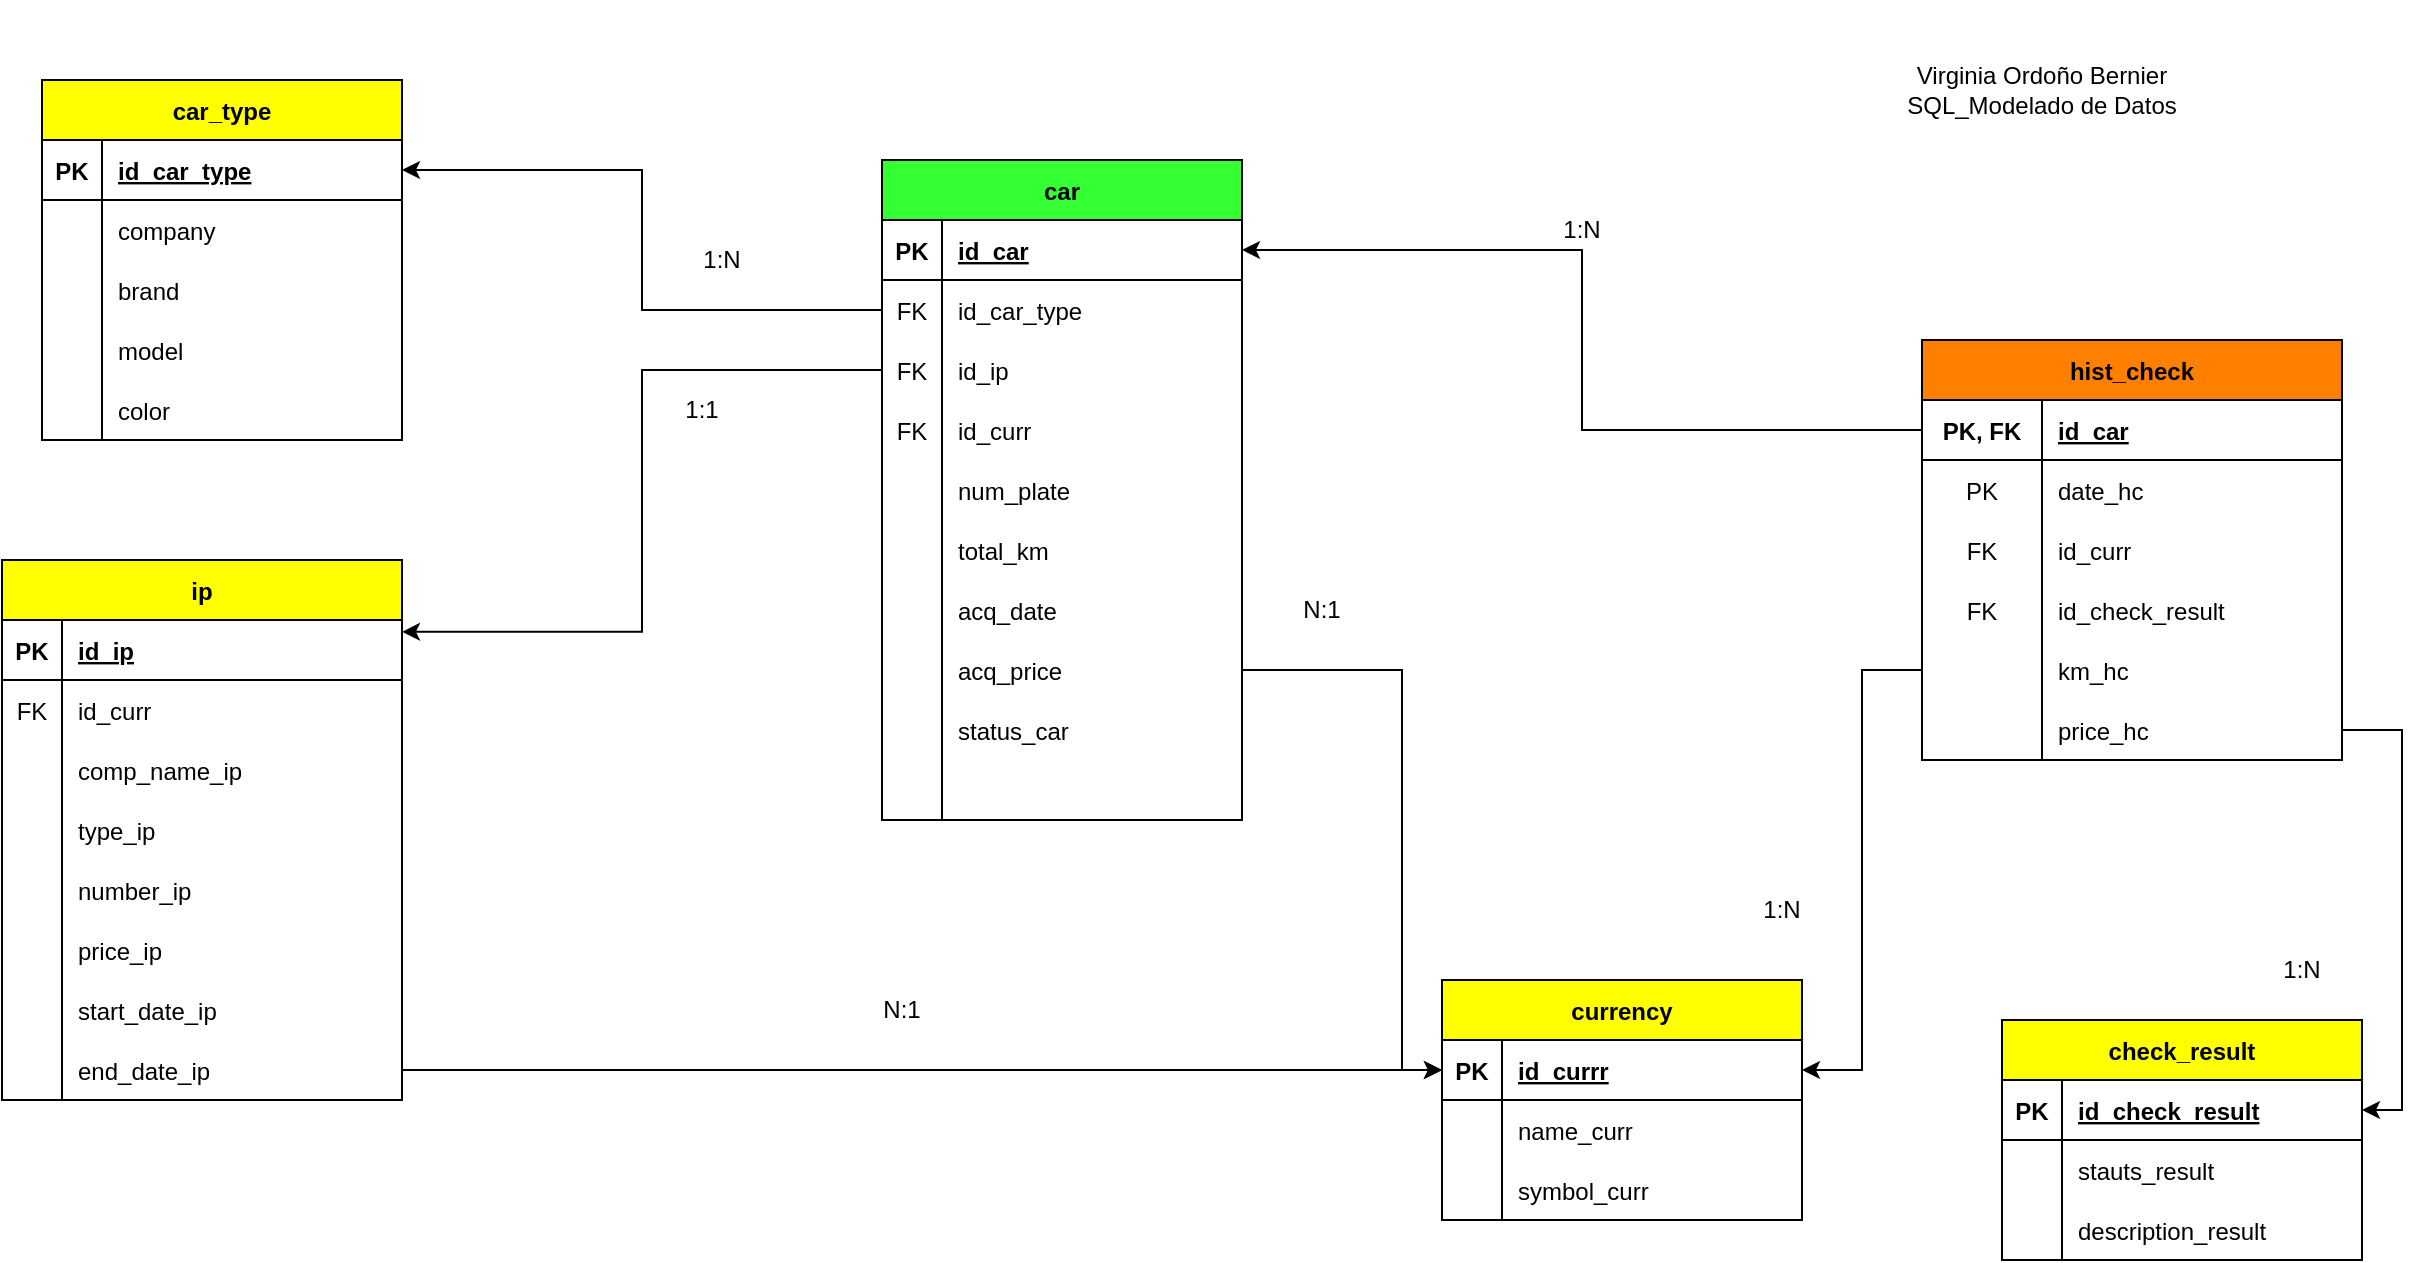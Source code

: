 <mxfile version="20.6.0" type="device"><diagram id="R2lEEEUBdFMjLlhIrx00" name="Page-1"><mxGraphModel dx="2641" dy="763" grid="1" gridSize="10" guides="1" tooltips="1" connect="1" arrows="1" fold="1" page="1" pageScale="1" pageWidth="850" pageHeight="1100" math="0" shadow="0" extFonts="Permanent Marker^https://fonts.googleapis.com/css?family=Permanent+Marker"><root><mxCell id="0"/><mxCell id="1" parent="0"/><mxCell id="Jit5v8JgZwZdYgcRPRB--31" value="car_type" style="shape=table;startSize=30;container=1;collapsible=1;childLayout=tableLayout;fixedRows=1;rowLines=0;fontStyle=1;align=center;resizeLast=1;fillColor=#FFFF00;" parent="1" vertex="1"><mxGeometry x="-760" y="120" width="180" height="180" as="geometry"/></mxCell><mxCell id="Jit5v8JgZwZdYgcRPRB--32" value="" style="shape=tableRow;horizontal=0;startSize=0;swimlaneHead=0;swimlaneBody=0;fillColor=none;collapsible=0;dropTarget=0;points=[[0,0.5],[1,0.5]];portConstraint=eastwest;top=0;left=0;right=0;bottom=1;" parent="Jit5v8JgZwZdYgcRPRB--31" vertex="1"><mxGeometry y="30" width="180" height="30" as="geometry"/></mxCell><mxCell id="Jit5v8JgZwZdYgcRPRB--33" value="PK" style="shape=partialRectangle;connectable=0;fillColor=none;top=0;left=0;bottom=0;right=0;fontStyle=1;overflow=hidden;" parent="Jit5v8JgZwZdYgcRPRB--32" vertex="1"><mxGeometry width="30" height="30" as="geometry"><mxRectangle width="30" height="30" as="alternateBounds"/></mxGeometry></mxCell><mxCell id="Jit5v8JgZwZdYgcRPRB--34" value="id_car_type" style="shape=partialRectangle;connectable=0;fillColor=none;top=0;left=0;bottom=0;right=0;align=left;spacingLeft=6;fontStyle=5;overflow=hidden;" parent="Jit5v8JgZwZdYgcRPRB--32" vertex="1"><mxGeometry x="30" width="150" height="30" as="geometry"><mxRectangle width="150" height="30" as="alternateBounds"/></mxGeometry></mxCell><mxCell id="Jit5v8JgZwZdYgcRPRB--35" value="" style="shape=tableRow;horizontal=0;startSize=0;swimlaneHead=0;swimlaneBody=0;fillColor=none;collapsible=0;dropTarget=0;points=[[0,0.5],[1,0.5]];portConstraint=eastwest;top=0;left=0;right=0;bottom=0;" parent="Jit5v8JgZwZdYgcRPRB--31" vertex="1"><mxGeometry y="60" width="180" height="30" as="geometry"/></mxCell><mxCell id="Jit5v8JgZwZdYgcRPRB--36" value="" style="shape=partialRectangle;connectable=0;fillColor=none;top=0;left=0;bottom=0;right=0;editable=1;overflow=hidden;" parent="Jit5v8JgZwZdYgcRPRB--35" vertex="1"><mxGeometry width="30" height="30" as="geometry"><mxRectangle width="30" height="30" as="alternateBounds"/></mxGeometry></mxCell><mxCell id="Jit5v8JgZwZdYgcRPRB--37" value="company" style="shape=partialRectangle;connectable=0;fillColor=none;top=0;left=0;bottom=0;right=0;align=left;spacingLeft=6;overflow=hidden;" parent="Jit5v8JgZwZdYgcRPRB--35" vertex="1"><mxGeometry x="30" width="150" height="30" as="geometry"><mxRectangle width="150" height="30" as="alternateBounds"/></mxGeometry></mxCell><mxCell id="Jit5v8JgZwZdYgcRPRB--38" value="" style="shape=tableRow;horizontal=0;startSize=0;swimlaneHead=0;swimlaneBody=0;fillColor=none;collapsible=0;dropTarget=0;points=[[0,0.5],[1,0.5]];portConstraint=eastwest;top=0;left=0;right=0;bottom=0;" parent="Jit5v8JgZwZdYgcRPRB--31" vertex="1"><mxGeometry y="90" width="180" height="30" as="geometry"/></mxCell><mxCell id="Jit5v8JgZwZdYgcRPRB--39" value="" style="shape=partialRectangle;connectable=0;fillColor=none;top=0;left=0;bottom=0;right=0;editable=1;overflow=hidden;" parent="Jit5v8JgZwZdYgcRPRB--38" vertex="1"><mxGeometry width="30" height="30" as="geometry"><mxRectangle width="30" height="30" as="alternateBounds"/></mxGeometry></mxCell><mxCell id="Jit5v8JgZwZdYgcRPRB--40" value="brand" style="shape=partialRectangle;connectable=0;fillColor=none;top=0;left=0;bottom=0;right=0;align=left;spacingLeft=6;overflow=hidden;" parent="Jit5v8JgZwZdYgcRPRB--38" vertex="1"><mxGeometry x="30" width="150" height="30" as="geometry"><mxRectangle width="150" height="30" as="alternateBounds"/></mxGeometry></mxCell><mxCell id="Jit5v8JgZwZdYgcRPRB--41" value="" style="shape=tableRow;horizontal=0;startSize=0;swimlaneHead=0;swimlaneBody=0;fillColor=none;collapsible=0;dropTarget=0;points=[[0,0.5],[1,0.5]];portConstraint=eastwest;top=0;left=0;right=0;bottom=0;" parent="Jit5v8JgZwZdYgcRPRB--31" vertex="1"><mxGeometry y="120" width="180" height="30" as="geometry"/></mxCell><mxCell id="Jit5v8JgZwZdYgcRPRB--42" value="" style="shape=partialRectangle;connectable=0;fillColor=none;top=0;left=0;bottom=0;right=0;editable=1;overflow=hidden;" parent="Jit5v8JgZwZdYgcRPRB--41" vertex="1"><mxGeometry width="30" height="30" as="geometry"><mxRectangle width="30" height="30" as="alternateBounds"/></mxGeometry></mxCell><mxCell id="Jit5v8JgZwZdYgcRPRB--43" value="model" style="shape=partialRectangle;connectable=0;fillColor=none;top=0;left=0;bottom=0;right=0;align=left;spacingLeft=6;overflow=hidden;" parent="Jit5v8JgZwZdYgcRPRB--41" vertex="1"><mxGeometry x="30" width="150" height="30" as="geometry"><mxRectangle width="150" height="30" as="alternateBounds"/></mxGeometry></mxCell><mxCell id="6TMmgv5LBQuxEb2oxuFT-139" value="" style="shape=tableRow;horizontal=0;startSize=0;swimlaneHead=0;swimlaneBody=0;fillColor=none;collapsible=0;dropTarget=0;points=[[0,0.5],[1,0.5]];portConstraint=eastwest;top=0;left=0;right=0;bottom=0;" parent="Jit5v8JgZwZdYgcRPRB--31" vertex="1"><mxGeometry y="150" width="180" height="30" as="geometry"/></mxCell><mxCell id="6TMmgv5LBQuxEb2oxuFT-140" value="" style="shape=partialRectangle;connectable=0;fillColor=none;top=0;left=0;bottom=0;right=0;editable=1;overflow=hidden;" parent="6TMmgv5LBQuxEb2oxuFT-139" vertex="1"><mxGeometry width="30" height="30" as="geometry"><mxRectangle width="30" height="30" as="alternateBounds"/></mxGeometry></mxCell><mxCell id="6TMmgv5LBQuxEb2oxuFT-141" value="color" style="shape=partialRectangle;connectable=0;fillColor=none;top=0;left=0;bottom=0;right=0;align=left;spacingLeft=6;overflow=hidden;" parent="6TMmgv5LBQuxEb2oxuFT-139" vertex="1"><mxGeometry x="30" width="150" height="30" as="geometry"><mxRectangle width="150" height="30" as="alternateBounds"/></mxGeometry></mxCell><mxCell id="6TMmgv5LBQuxEb2oxuFT-1" value="1:N" style="text;html=1;strokeColor=none;fillColor=none;align=center;verticalAlign=middle;whiteSpace=wrap;rounded=0;" parent="1" vertex="1"><mxGeometry x="-450" y="195" width="60" height="30" as="geometry"/></mxCell><mxCell id="6TMmgv5LBQuxEb2oxuFT-3" style="edgeStyle=orthogonalEdgeStyle;rounded=0;orthogonalLoop=1;jettySize=auto;html=1;entryX=1;entryY=0.5;entryDx=0;entryDy=0;exitX=0;exitY=0.5;exitDx=0;exitDy=0;" parent="1" source="6TMmgv5LBQuxEb2oxuFT-130" target="Jit5v8JgZwZdYgcRPRB--32" edge="1"><mxGeometry relative="1" as="geometry"><mxPoint x="-310" y="235" as="sourcePoint"/></mxGeometry></mxCell><mxCell id="6TMmgv5LBQuxEb2oxuFT-32" value="ip" style="shape=table;startSize=30;container=1;collapsible=1;childLayout=tableLayout;fixedRows=1;rowLines=0;fontStyle=1;align=center;resizeLast=1;fillColor=#FFFF00;" parent="1" vertex="1"><mxGeometry x="-780" y="360" width="200" height="270" as="geometry"/></mxCell><mxCell id="6TMmgv5LBQuxEb2oxuFT-33" value="" style="shape=tableRow;horizontal=0;startSize=0;swimlaneHead=0;swimlaneBody=0;fillColor=none;collapsible=0;dropTarget=0;points=[[0,0.5],[1,0.5]];portConstraint=eastwest;top=0;left=0;right=0;bottom=1;" parent="6TMmgv5LBQuxEb2oxuFT-32" vertex="1"><mxGeometry y="30" width="200" height="30" as="geometry"/></mxCell><mxCell id="6TMmgv5LBQuxEb2oxuFT-34" value="PK" style="shape=partialRectangle;connectable=0;fillColor=none;top=0;left=0;bottom=0;right=0;fontStyle=1;overflow=hidden;" parent="6TMmgv5LBQuxEb2oxuFT-33" vertex="1"><mxGeometry width="30" height="30" as="geometry"><mxRectangle width="30" height="30" as="alternateBounds"/></mxGeometry></mxCell><mxCell id="6TMmgv5LBQuxEb2oxuFT-35" value="id_ip" style="shape=partialRectangle;connectable=0;fillColor=none;top=0;left=0;bottom=0;right=0;align=left;spacingLeft=6;fontStyle=5;overflow=hidden;" parent="6TMmgv5LBQuxEb2oxuFT-33" vertex="1"><mxGeometry x="30" width="170" height="30" as="geometry"><mxRectangle width="170" height="30" as="alternateBounds"/></mxGeometry></mxCell><mxCell id="6TMmgv5LBQuxEb2oxuFT-36" value="" style="shape=tableRow;horizontal=0;startSize=0;swimlaneHead=0;swimlaneBody=0;fillColor=none;collapsible=0;dropTarget=0;points=[[0,0.5],[1,0.5]];portConstraint=eastwest;top=0;left=0;right=0;bottom=0;" parent="6TMmgv5LBQuxEb2oxuFT-32" vertex="1"><mxGeometry y="60" width="200" height="30" as="geometry"/></mxCell><mxCell id="6TMmgv5LBQuxEb2oxuFT-37" value="FK" style="shape=partialRectangle;connectable=0;fillColor=none;top=0;left=0;bottom=0;right=0;editable=1;overflow=hidden;" parent="6TMmgv5LBQuxEb2oxuFT-36" vertex="1"><mxGeometry width="30" height="30" as="geometry"><mxRectangle width="30" height="30" as="alternateBounds"/></mxGeometry></mxCell><mxCell id="6TMmgv5LBQuxEb2oxuFT-38" value="id_curr" style="shape=partialRectangle;connectable=0;fillColor=none;top=0;left=0;bottom=0;right=0;align=left;spacingLeft=6;overflow=hidden;" parent="6TMmgv5LBQuxEb2oxuFT-36" vertex="1"><mxGeometry x="30" width="170" height="30" as="geometry"><mxRectangle width="170" height="30" as="alternateBounds"/></mxGeometry></mxCell><mxCell id="6TMmgv5LBQuxEb2oxuFT-52" value="" style="shape=tableRow;horizontal=0;startSize=0;swimlaneHead=0;swimlaneBody=0;fillColor=none;collapsible=0;dropTarget=0;points=[[0,0.5],[1,0.5]];portConstraint=eastwest;top=0;left=0;right=0;bottom=0;" parent="6TMmgv5LBQuxEb2oxuFT-32" vertex="1"><mxGeometry y="90" width="200" height="30" as="geometry"/></mxCell><mxCell id="6TMmgv5LBQuxEb2oxuFT-53" value="" style="shape=partialRectangle;connectable=0;fillColor=none;top=0;left=0;bottom=0;right=0;editable=1;overflow=hidden;" parent="6TMmgv5LBQuxEb2oxuFT-52" vertex="1"><mxGeometry width="30" height="30" as="geometry"><mxRectangle width="30" height="30" as="alternateBounds"/></mxGeometry></mxCell><mxCell id="6TMmgv5LBQuxEb2oxuFT-54" value="comp_name_ip" style="shape=partialRectangle;connectable=0;fillColor=none;top=0;left=0;bottom=0;right=0;align=left;spacingLeft=6;overflow=hidden;" parent="6TMmgv5LBQuxEb2oxuFT-52" vertex="1"><mxGeometry x="30" width="170" height="30" as="geometry"><mxRectangle width="170" height="30" as="alternateBounds"/></mxGeometry></mxCell><mxCell id="6TMmgv5LBQuxEb2oxuFT-123" value="" style="shape=tableRow;horizontal=0;startSize=0;swimlaneHead=0;swimlaneBody=0;fillColor=none;collapsible=0;dropTarget=0;points=[[0,0.5],[1,0.5]];portConstraint=eastwest;top=0;left=0;right=0;bottom=0;" parent="6TMmgv5LBQuxEb2oxuFT-32" vertex="1"><mxGeometry y="120" width="200" height="30" as="geometry"/></mxCell><mxCell id="6TMmgv5LBQuxEb2oxuFT-124" value="" style="shape=partialRectangle;connectable=0;fillColor=none;top=0;left=0;bottom=0;right=0;editable=1;overflow=hidden;" parent="6TMmgv5LBQuxEb2oxuFT-123" vertex="1"><mxGeometry width="30" height="30" as="geometry"><mxRectangle width="30" height="30" as="alternateBounds"/></mxGeometry></mxCell><mxCell id="6TMmgv5LBQuxEb2oxuFT-125" value="type_ip" style="shape=partialRectangle;connectable=0;fillColor=none;top=0;left=0;bottom=0;right=0;align=left;spacingLeft=6;overflow=hidden;" parent="6TMmgv5LBQuxEb2oxuFT-123" vertex="1"><mxGeometry x="30" width="170" height="30" as="geometry"><mxRectangle width="170" height="30" as="alternateBounds"/></mxGeometry></mxCell><mxCell id="6TMmgv5LBQuxEb2oxuFT-82" value="" style="shape=tableRow;horizontal=0;startSize=0;swimlaneHead=0;swimlaneBody=0;fillColor=none;collapsible=0;dropTarget=0;points=[[0,0.5],[1,0.5]];portConstraint=eastwest;top=0;left=0;right=0;bottom=0;" parent="6TMmgv5LBQuxEb2oxuFT-32" vertex="1"><mxGeometry y="150" width="200" height="30" as="geometry"/></mxCell><mxCell id="6TMmgv5LBQuxEb2oxuFT-83" value="" style="shape=partialRectangle;connectable=0;fillColor=none;top=0;left=0;bottom=0;right=0;editable=1;overflow=hidden;" parent="6TMmgv5LBQuxEb2oxuFT-82" vertex="1"><mxGeometry width="30" height="30" as="geometry"><mxRectangle width="30" height="30" as="alternateBounds"/></mxGeometry></mxCell><mxCell id="6TMmgv5LBQuxEb2oxuFT-84" value="number_ip" style="shape=partialRectangle;connectable=0;fillColor=none;top=0;left=0;bottom=0;right=0;align=left;spacingLeft=6;overflow=hidden;" parent="6TMmgv5LBQuxEb2oxuFT-82" vertex="1"><mxGeometry x="30" width="170" height="30" as="geometry"><mxRectangle width="170" height="30" as="alternateBounds"/></mxGeometry></mxCell><mxCell id="6TMmgv5LBQuxEb2oxuFT-159" value="" style="shape=tableRow;horizontal=0;startSize=0;swimlaneHead=0;swimlaneBody=0;fillColor=none;collapsible=0;dropTarget=0;points=[[0,0.5],[1,0.5]];portConstraint=eastwest;top=0;left=0;right=0;bottom=0;" parent="6TMmgv5LBQuxEb2oxuFT-32" vertex="1"><mxGeometry y="180" width="200" height="30" as="geometry"/></mxCell><mxCell id="6TMmgv5LBQuxEb2oxuFT-160" value="" style="shape=partialRectangle;connectable=0;fillColor=none;top=0;left=0;bottom=0;right=0;editable=1;overflow=hidden;" parent="6TMmgv5LBQuxEb2oxuFT-159" vertex="1"><mxGeometry width="30" height="30" as="geometry"><mxRectangle width="30" height="30" as="alternateBounds"/></mxGeometry></mxCell><mxCell id="6TMmgv5LBQuxEb2oxuFT-161" value="price_ip" style="shape=partialRectangle;connectable=0;fillColor=none;top=0;left=0;bottom=0;right=0;align=left;spacingLeft=6;overflow=hidden;" parent="6TMmgv5LBQuxEb2oxuFT-159" vertex="1"><mxGeometry x="30" width="170" height="30" as="geometry"><mxRectangle width="170" height="30" as="alternateBounds"/></mxGeometry></mxCell><mxCell id="6TMmgv5LBQuxEb2oxuFT-162" value="" style="shape=tableRow;horizontal=0;startSize=0;swimlaneHead=0;swimlaneBody=0;fillColor=none;collapsible=0;dropTarget=0;points=[[0,0.5],[1,0.5]];portConstraint=eastwest;top=0;left=0;right=0;bottom=0;" parent="6TMmgv5LBQuxEb2oxuFT-32" vertex="1"><mxGeometry y="210" width="200" height="30" as="geometry"/></mxCell><mxCell id="6TMmgv5LBQuxEb2oxuFT-163" value="" style="shape=partialRectangle;connectable=0;fillColor=none;top=0;left=0;bottom=0;right=0;editable=1;overflow=hidden;" parent="6TMmgv5LBQuxEb2oxuFT-162" vertex="1"><mxGeometry width="30" height="30" as="geometry"><mxRectangle width="30" height="30" as="alternateBounds"/></mxGeometry></mxCell><mxCell id="6TMmgv5LBQuxEb2oxuFT-164" value="start_date_ip" style="shape=partialRectangle;connectable=0;fillColor=none;top=0;left=0;bottom=0;right=0;align=left;spacingLeft=6;overflow=hidden;" parent="6TMmgv5LBQuxEb2oxuFT-162" vertex="1"><mxGeometry x="30" width="170" height="30" as="geometry"><mxRectangle width="170" height="30" as="alternateBounds"/></mxGeometry></mxCell><mxCell id="6TMmgv5LBQuxEb2oxuFT-165" value="" style="shape=tableRow;horizontal=0;startSize=0;swimlaneHead=0;swimlaneBody=0;fillColor=none;collapsible=0;dropTarget=0;points=[[0,0.5],[1,0.5]];portConstraint=eastwest;top=0;left=0;right=0;bottom=0;" parent="6TMmgv5LBQuxEb2oxuFT-32" vertex="1"><mxGeometry y="240" width="200" height="30" as="geometry"/></mxCell><mxCell id="6TMmgv5LBQuxEb2oxuFT-166" value="" style="shape=partialRectangle;connectable=0;fillColor=none;top=0;left=0;bottom=0;right=0;editable=1;overflow=hidden;" parent="6TMmgv5LBQuxEb2oxuFT-165" vertex="1"><mxGeometry width="30" height="30" as="geometry"><mxRectangle width="30" height="30" as="alternateBounds"/></mxGeometry></mxCell><mxCell id="6TMmgv5LBQuxEb2oxuFT-167" value="end_date_ip " style="shape=partialRectangle;connectable=0;fillColor=none;top=0;left=0;bottom=0;right=0;align=left;spacingLeft=6;overflow=hidden;" parent="6TMmgv5LBQuxEb2oxuFT-165" vertex="1"><mxGeometry x="30" width="170" height="30" as="geometry"><mxRectangle width="170" height="30" as="alternateBounds"/></mxGeometry></mxCell><mxCell id="6TMmgv5LBQuxEb2oxuFT-62" value="1:1" style="text;html=1;strokeColor=none;fillColor=none;align=center;verticalAlign=middle;whiteSpace=wrap;rounded=0;" parent="1" vertex="1"><mxGeometry x="-460" y="270" width="60" height="30" as="geometry"/></mxCell><mxCell id="6TMmgv5LBQuxEb2oxuFT-67" value="1:N" style="text;html=1;strokeColor=none;fillColor=none;align=center;verticalAlign=middle;whiteSpace=wrap;rounded=0;" parent="1" vertex="1"><mxGeometry x="-20" y="180" width="60" height="30" as="geometry"/></mxCell><mxCell id="6TMmgv5LBQuxEb2oxuFT-68" value="check_result" style="shape=table;startSize=30;container=1;collapsible=1;childLayout=tableLayout;fixedRows=1;rowLines=0;fontStyle=1;align=center;resizeLast=1;fillColor=#FFFF00;" parent="1" vertex="1"><mxGeometry x="220" y="590" width="180" height="120" as="geometry"/></mxCell><mxCell id="6TMmgv5LBQuxEb2oxuFT-69" value="" style="shape=tableRow;horizontal=0;startSize=0;swimlaneHead=0;swimlaneBody=0;fillColor=none;collapsible=0;dropTarget=0;points=[[0,0.5],[1,0.5]];portConstraint=eastwest;top=0;left=0;right=0;bottom=1;" parent="6TMmgv5LBQuxEb2oxuFT-68" vertex="1"><mxGeometry y="30" width="180" height="30" as="geometry"/></mxCell><mxCell id="6TMmgv5LBQuxEb2oxuFT-70" value="PK" style="shape=partialRectangle;connectable=0;fillColor=none;top=0;left=0;bottom=0;right=0;fontStyle=1;overflow=hidden;" parent="6TMmgv5LBQuxEb2oxuFT-69" vertex="1"><mxGeometry width="30" height="30" as="geometry"><mxRectangle width="30" height="30" as="alternateBounds"/></mxGeometry></mxCell><mxCell id="6TMmgv5LBQuxEb2oxuFT-71" value="id_check_result" style="shape=partialRectangle;connectable=0;fillColor=none;top=0;left=0;bottom=0;right=0;align=left;spacingLeft=6;fontStyle=5;overflow=hidden;" parent="6TMmgv5LBQuxEb2oxuFT-69" vertex="1"><mxGeometry x="30" width="150" height="30" as="geometry"><mxRectangle width="150" height="30" as="alternateBounds"/></mxGeometry></mxCell><mxCell id="6TMmgv5LBQuxEb2oxuFT-72" value="" style="shape=tableRow;horizontal=0;startSize=0;swimlaneHead=0;swimlaneBody=0;fillColor=none;collapsible=0;dropTarget=0;points=[[0,0.5],[1,0.5]];portConstraint=eastwest;top=0;left=0;right=0;bottom=0;" parent="6TMmgv5LBQuxEb2oxuFT-68" vertex="1"><mxGeometry y="60" width="180" height="30" as="geometry"/></mxCell><mxCell id="6TMmgv5LBQuxEb2oxuFT-73" value="" style="shape=partialRectangle;connectable=0;fillColor=none;top=0;left=0;bottom=0;right=0;editable=1;overflow=hidden;" parent="6TMmgv5LBQuxEb2oxuFT-72" vertex="1"><mxGeometry width="30" height="30" as="geometry"><mxRectangle width="30" height="30" as="alternateBounds"/></mxGeometry></mxCell><mxCell id="6TMmgv5LBQuxEb2oxuFT-74" value="stauts_result" style="shape=partialRectangle;connectable=0;fillColor=none;top=0;left=0;bottom=0;right=0;align=left;spacingLeft=6;overflow=hidden;" parent="6TMmgv5LBQuxEb2oxuFT-72" vertex="1"><mxGeometry x="30" width="150" height="30" as="geometry"><mxRectangle width="150" height="30" as="alternateBounds"/></mxGeometry></mxCell><mxCell id="6TMmgv5LBQuxEb2oxuFT-75" value="" style="shape=tableRow;horizontal=0;startSize=0;swimlaneHead=0;swimlaneBody=0;fillColor=none;collapsible=0;dropTarget=0;points=[[0,0.5],[1,0.5]];portConstraint=eastwest;top=0;left=0;right=0;bottom=0;" parent="6TMmgv5LBQuxEb2oxuFT-68" vertex="1"><mxGeometry y="90" width="180" height="30" as="geometry"/></mxCell><mxCell id="6TMmgv5LBQuxEb2oxuFT-76" value="" style="shape=partialRectangle;connectable=0;fillColor=none;top=0;left=0;bottom=0;right=0;editable=1;overflow=hidden;" parent="6TMmgv5LBQuxEb2oxuFT-75" vertex="1"><mxGeometry width="30" height="30" as="geometry"><mxRectangle width="30" height="30" as="alternateBounds"/></mxGeometry></mxCell><mxCell id="6TMmgv5LBQuxEb2oxuFT-77" value="description_result" style="shape=partialRectangle;connectable=0;fillColor=none;top=0;left=0;bottom=0;right=0;align=left;spacingLeft=6;overflow=hidden;" parent="6TMmgv5LBQuxEb2oxuFT-75" vertex="1"><mxGeometry x="30" width="150" height="30" as="geometry"><mxRectangle width="150" height="30" as="alternateBounds"/></mxGeometry></mxCell><mxCell id="6TMmgv5LBQuxEb2oxuFT-78" style="edgeStyle=orthogonalEdgeStyle;rounded=0;orthogonalLoop=1;jettySize=auto;html=1;entryX=1;entryY=0.5;entryDx=0;entryDy=0;" parent="1" source="6TMmgv5LBQuxEb2oxuFT-101" target="6TMmgv5LBQuxEb2oxuFT-69" edge="1"><mxGeometry relative="1" as="geometry"><mxPoint x="170" y="375" as="sourcePoint"/></mxGeometry></mxCell><mxCell id="6TMmgv5LBQuxEb2oxuFT-88" value="hist_check" style="shape=table;startSize=30;container=1;collapsible=1;childLayout=tableLayout;fixedRows=1;rowLines=0;fontStyle=1;align=center;resizeLast=1;fillColor=#FF8000;" parent="1" vertex="1"><mxGeometry x="180" y="250" width="210" height="210" as="geometry"/></mxCell><mxCell id="6TMmgv5LBQuxEb2oxuFT-89" value="" style="shape=tableRow;horizontal=0;startSize=0;swimlaneHead=0;swimlaneBody=0;fillColor=none;collapsible=0;dropTarget=0;points=[[0,0.5],[1,0.5]];portConstraint=eastwest;top=0;left=0;right=0;bottom=1;" parent="6TMmgv5LBQuxEb2oxuFT-88" vertex="1"><mxGeometry y="30" width="210" height="30" as="geometry"/></mxCell><mxCell id="6TMmgv5LBQuxEb2oxuFT-90" value="PK, FK" style="shape=partialRectangle;connectable=0;fillColor=none;top=0;left=0;bottom=0;right=0;fontStyle=1;overflow=hidden;" parent="6TMmgv5LBQuxEb2oxuFT-89" vertex="1"><mxGeometry width="60" height="30" as="geometry"><mxRectangle width="60" height="30" as="alternateBounds"/></mxGeometry></mxCell><mxCell id="6TMmgv5LBQuxEb2oxuFT-91" value="id_car" style="shape=partialRectangle;connectable=0;fillColor=none;top=0;left=0;bottom=0;right=0;align=left;spacingLeft=6;fontStyle=5;overflow=hidden;" parent="6TMmgv5LBQuxEb2oxuFT-89" vertex="1"><mxGeometry x="60" width="150" height="30" as="geometry"><mxRectangle width="150" height="30" as="alternateBounds"/></mxGeometry></mxCell><mxCell id="6TMmgv5LBQuxEb2oxuFT-92" value="" style="shape=tableRow;horizontal=0;startSize=0;swimlaneHead=0;swimlaneBody=0;fillColor=none;collapsible=0;dropTarget=0;points=[[0,0.5],[1,0.5]];portConstraint=eastwest;top=0;left=0;right=0;bottom=0;" parent="6TMmgv5LBQuxEb2oxuFT-88" vertex="1"><mxGeometry y="60" width="210" height="30" as="geometry"/></mxCell><mxCell id="6TMmgv5LBQuxEb2oxuFT-93" value="PK" style="shape=partialRectangle;connectable=0;fillColor=none;top=0;left=0;bottom=0;right=0;editable=1;overflow=hidden;" parent="6TMmgv5LBQuxEb2oxuFT-92" vertex="1"><mxGeometry width="60" height="30" as="geometry"><mxRectangle width="60" height="30" as="alternateBounds"/></mxGeometry></mxCell><mxCell id="6TMmgv5LBQuxEb2oxuFT-94" value="date_hc" style="shape=partialRectangle;connectable=0;fillColor=none;top=0;left=0;bottom=0;right=0;align=left;spacingLeft=6;overflow=hidden;" parent="6TMmgv5LBQuxEb2oxuFT-92" vertex="1"><mxGeometry x="60" width="150" height="30" as="geometry"><mxRectangle width="150" height="30" as="alternateBounds"/></mxGeometry></mxCell><mxCell id="6TMmgv5LBQuxEb2oxuFT-95" value="" style="shape=tableRow;horizontal=0;startSize=0;swimlaneHead=0;swimlaneBody=0;fillColor=none;collapsible=0;dropTarget=0;points=[[0,0.5],[1,0.5]];portConstraint=eastwest;top=0;left=0;right=0;bottom=0;" parent="6TMmgv5LBQuxEb2oxuFT-88" vertex="1"><mxGeometry y="90" width="210" height="30" as="geometry"/></mxCell><mxCell id="6TMmgv5LBQuxEb2oxuFT-96" value="FK" style="shape=partialRectangle;connectable=0;fillColor=none;top=0;left=0;bottom=0;right=0;editable=1;overflow=hidden;" parent="6TMmgv5LBQuxEb2oxuFT-95" vertex="1"><mxGeometry width="60" height="30" as="geometry"><mxRectangle width="60" height="30" as="alternateBounds"/></mxGeometry></mxCell><mxCell id="6TMmgv5LBQuxEb2oxuFT-97" value="id_curr" style="shape=partialRectangle;connectable=0;fillColor=none;top=0;left=0;bottom=0;right=0;align=left;spacingLeft=6;overflow=hidden;" parent="6TMmgv5LBQuxEb2oxuFT-95" vertex="1"><mxGeometry x="60" width="150" height="30" as="geometry"><mxRectangle width="150" height="30" as="alternateBounds"/></mxGeometry></mxCell><mxCell id="6TMmgv5LBQuxEb2oxuFT-98" value="" style="shape=tableRow;horizontal=0;startSize=0;swimlaneHead=0;swimlaneBody=0;fillColor=none;collapsible=0;dropTarget=0;points=[[0,0.5],[1,0.5]];portConstraint=eastwest;top=0;left=0;right=0;bottom=0;" parent="6TMmgv5LBQuxEb2oxuFT-88" vertex="1"><mxGeometry y="120" width="210" height="30" as="geometry"/></mxCell><mxCell id="6TMmgv5LBQuxEb2oxuFT-99" value="FK" style="shape=partialRectangle;connectable=0;fillColor=none;top=0;left=0;bottom=0;right=0;editable=1;overflow=hidden;" parent="6TMmgv5LBQuxEb2oxuFT-98" vertex="1"><mxGeometry width="60" height="30" as="geometry"><mxRectangle width="60" height="30" as="alternateBounds"/></mxGeometry></mxCell><mxCell id="6TMmgv5LBQuxEb2oxuFT-100" value="id_check_result" style="shape=partialRectangle;connectable=0;fillColor=none;top=0;left=0;bottom=0;right=0;align=left;spacingLeft=6;overflow=hidden;" parent="6TMmgv5LBQuxEb2oxuFT-98" vertex="1"><mxGeometry x="60" width="150" height="30" as="geometry"><mxRectangle width="150" height="30" as="alternateBounds"/></mxGeometry></mxCell><mxCell id="6TMmgv5LBQuxEb2oxuFT-106" value="" style="shape=tableRow;horizontal=0;startSize=0;swimlaneHead=0;swimlaneBody=0;fillColor=none;collapsible=0;dropTarget=0;points=[[0,0.5],[1,0.5]];portConstraint=eastwest;top=0;left=0;right=0;bottom=0;" parent="6TMmgv5LBQuxEb2oxuFT-88" vertex="1"><mxGeometry y="150" width="210" height="30" as="geometry"/></mxCell><mxCell id="6TMmgv5LBQuxEb2oxuFT-107" value="" style="shape=partialRectangle;connectable=0;fillColor=none;top=0;left=0;bottom=0;right=0;editable=1;overflow=hidden;" parent="6TMmgv5LBQuxEb2oxuFT-106" vertex="1"><mxGeometry width="60" height="30" as="geometry"><mxRectangle width="60" height="30" as="alternateBounds"/></mxGeometry></mxCell><mxCell id="6TMmgv5LBQuxEb2oxuFT-108" value="km_hc" style="shape=partialRectangle;connectable=0;fillColor=none;top=0;left=0;bottom=0;right=0;align=left;spacingLeft=6;overflow=hidden;" parent="6TMmgv5LBQuxEb2oxuFT-106" vertex="1"><mxGeometry x="60" width="150" height="30" as="geometry"><mxRectangle width="150" height="30" as="alternateBounds"/></mxGeometry></mxCell><mxCell id="6TMmgv5LBQuxEb2oxuFT-101" value="" style="shape=tableRow;horizontal=0;startSize=0;swimlaneHead=0;swimlaneBody=0;fillColor=none;collapsible=0;dropTarget=0;points=[[0,0.5],[1,0.5]];portConstraint=eastwest;top=0;left=0;right=0;bottom=0;" parent="6TMmgv5LBQuxEb2oxuFT-88" vertex="1"><mxGeometry y="180" width="210" height="30" as="geometry"/></mxCell><mxCell id="6TMmgv5LBQuxEb2oxuFT-102" value="" style="shape=partialRectangle;connectable=0;fillColor=none;top=0;left=0;bottom=0;right=0;editable=1;overflow=hidden;" parent="6TMmgv5LBQuxEb2oxuFT-101" vertex="1"><mxGeometry width="60" height="30" as="geometry"><mxRectangle width="60" height="30" as="alternateBounds"/></mxGeometry></mxCell><mxCell id="6TMmgv5LBQuxEb2oxuFT-103" value="price_hc" style="shape=partialRectangle;connectable=0;fillColor=none;top=0;left=0;bottom=0;right=0;align=left;spacingLeft=6;overflow=hidden;" parent="6TMmgv5LBQuxEb2oxuFT-101" vertex="1"><mxGeometry x="60" width="150" height="30" as="geometry"><mxRectangle width="150" height="30" as="alternateBounds"/></mxGeometry></mxCell><mxCell id="6TMmgv5LBQuxEb2oxuFT-104" value="1:N" style="text;html=1;strokeColor=none;fillColor=none;align=center;verticalAlign=middle;whiteSpace=wrap;rounded=0;" parent="1" vertex="1"><mxGeometry x="340" y="550" width="60" height="30" as="geometry"/></mxCell><mxCell id="6TMmgv5LBQuxEb2oxuFT-109" style="edgeStyle=orthogonalEdgeStyle;rounded=0;orthogonalLoop=1;jettySize=auto;html=1;entryX=1;entryY=0.133;entryDx=0;entryDy=0;entryPerimeter=0;exitX=0;exitY=0.5;exitDx=0;exitDy=0;" parent="1" source="6TMmgv5LBQuxEb2oxuFT-133" target="6TMmgv5LBQuxEb2oxuFT-32" edge="1"><mxGeometry relative="1" as="geometry"><mxPoint x="-280" y="270" as="sourcePoint"/></mxGeometry></mxCell><mxCell id="6TMmgv5LBQuxEb2oxuFT-111" value="currency" style="shape=table;startSize=30;container=1;collapsible=1;childLayout=tableLayout;fixedRows=1;rowLines=0;fontStyle=1;align=center;resizeLast=1;fillColor=#FFFF00;" parent="1" vertex="1"><mxGeometry x="-60" y="570" width="180" height="120" as="geometry"/></mxCell><mxCell id="6TMmgv5LBQuxEb2oxuFT-112" value="" style="shape=tableRow;horizontal=0;startSize=0;swimlaneHead=0;swimlaneBody=0;fillColor=none;collapsible=0;dropTarget=0;points=[[0,0.5],[1,0.5]];portConstraint=eastwest;top=0;left=0;right=0;bottom=1;" parent="6TMmgv5LBQuxEb2oxuFT-111" vertex="1"><mxGeometry y="30" width="180" height="30" as="geometry"/></mxCell><mxCell id="6TMmgv5LBQuxEb2oxuFT-113" value="PK" style="shape=partialRectangle;connectable=0;fillColor=none;top=0;left=0;bottom=0;right=0;fontStyle=1;overflow=hidden;" parent="6TMmgv5LBQuxEb2oxuFT-112" vertex="1"><mxGeometry width="30" height="30" as="geometry"><mxRectangle width="30" height="30" as="alternateBounds"/></mxGeometry></mxCell><mxCell id="6TMmgv5LBQuxEb2oxuFT-114" value="id_currr" style="shape=partialRectangle;connectable=0;fillColor=none;top=0;left=0;bottom=0;right=0;align=left;spacingLeft=6;fontStyle=5;overflow=hidden;" parent="6TMmgv5LBQuxEb2oxuFT-112" vertex="1"><mxGeometry x="30" width="150" height="30" as="geometry"><mxRectangle width="150" height="30" as="alternateBounds"/></mxGeometry></mxCell><mxCell id="6TMmgv5LBQuxEb2oxuFT-115" value="" style="shape=tableRow;horizontal=0;startSize=0;swimlaneHead=0;swimlaneBody=0;fillColor=none;collapsible=0;dropTarget=0;points=[[0,0.5],[1,0.5]];portConstraint=eastwest;top=0;left=0;right=0;bottom=0;" parent="6TMmgv5LBQuxEb2oxuFT-111" vertex="1"><mxGeometry y="60" width="180" height="30" as="geometry"/></mxCell><mxCell id="6TMmgv5LBQuxEb2oxuFT-116" value="" style="shape=partialRectangle;connectable=0;fillColor=none;top=0;left=0;bottom=0;right=0;editable=1;overflow=hidden;" parent="6TMmgv5LBQuxEb2oxuFT-115" vertex="1"><mxGeometry width="30" height="30" as="geometry"><mxRectangle width="30" height="30" as="alternateBounds"/></mxGeometry></mxCell><mxCell id="6TMmgv5LBQuxEb2oxuFT-117" value="name_curr" style="shape=partialRectangle;connectable=0;fillColor=none;top=0;left=0;bottom=0;right=0;align=left;spacingLeft=6;overflow=hidden;" parent="6TMmgv5LBQuxEb2oxuFT-115" vertex="1"><mxGeometry x="30" width="150" height="30" as="geometry"><mxRectangle width="150" height="30" as="alternateBounds"/></mxGeometry></mxCell><mxCell id="6TMmgv5LBQuxEb2oxuFT-118" value="" style="shape=tableRow;horizontal=0;startSize=0;swimlaneHead=0;swimlaneBody=0;fillColor=none;collapsible=0;dropTarget=0;points=[[0,0.5],[1,0.5]];portConstraint=eastwest;top=0;left=0;right=0;bottom=0;" parent="6TMmgv5LBQuxEb2oxuFT-111" vertex="1"><mxGeometry y="90" width="180" height="30" as="geometry"/></mxCell><mxCell id="6TMmgv5LBQuxEb2oxuFT-119" value="" style="shape=partialRectangle;connectable=0;fillColor=none;top=0;left=0;bottom=0;right=0;editable=1;overflow=hidden;" parent="6TMmgv5LBQuxEb2oxuFT-118" vertex="1"><mxGeometry width="30" height="30" as="geometry"><mxRectangle width="30" height="30" as="alternateBounds"/></mxGeometry></mxCell><mxCell id="6TMmgv5LBQuxEb2oxuFT-120" value="symbol_curr" style="shape=partialRectangle;connectable=0;fillColor=none;top=0;left=0;bottom=0;right=0;align=left;spacingLeft=6;overflow=hidden;" parent="6TMmgv5LBQuxEb2oxuFT-118" vertex="1"><mxGeometry x="30" width="150" height="30" as="geometry"><mxRectangle width="150" height="30" as="alternateBounds"/></mxGeometry></mxCell><mxCell id="6TMmgv5LBQuxEb2oxuFT-121" style="edgeStyle=orthogonalEdgeStyle;rounded=0;orthogonalLoop=1;jettySize=auto;html=1;exitX=0;exitY=0.5;exitDx=0;exitDy=0;entryX=1;entryY=0.5;entryDx=0;entryDy=0;" parent="1" source="6TMmgv5LBQuxEb2oxuFT-106" target="6TMmgv5LBQuxEb2oxuFT-112" edge="1"><mxGeometry relative="1" as="geometry"/></mxCell><mxCell id="6TMmgv5LBQuxEb2oxuFT-122" value="1:N" style="text;html=1;strokeColor=none;fillColor=none;align=center;verticalAlign=middle;whiteSpace=wrap;rounded=0;" parent="1" vertex="1"><mxGeometry x="80" y="520" width="60" height="30" as="geometry"/></mxCell><mxCell id="6TMmgv5LBQuxEb2oxuFT-126" value="car" style="shape=table;startSize=30;container=1;collapsible=1;childLayout=tableLayout;fixedRows=1;rowLines=0;fontStyle=1;align=center;resizeLast=1;fillColor=#33FF33;" parent="1" vertex="1"><mxGeometry x="-340" y="160" width="180" height="330" as="geometry"/></mxCell><mxCell id="6TMmgv5LBQuxEb2oxuFT-127" value="" style="shape=tableRow;horizontal=0;startSize=0;swimlaneHead=0;swimlaneBody=0;fillColor=none;collapsible=0;dropTarget=0;points=[[0,0.5],[1,0.5]];portConstraint=eastwest;top=0;left=0;right=0;bottom=1;" parent="6TMmgv5LBQuxEb2oxuFT-126" vertex="1"><mxGeometry y="30" width="180" height="30" as="geometry"/></mxCell><mxCell id="6TMmgv5LBQuxEb2oxuFT-128" value="PK" style="shape=partialRectangle;connectable=0;fillColor=none;top=0;left=0;bottom=0;right=0;fontStyle=1;overflow=hidden;" parent="6TMmgv5LBQuxEb2oxuFT-127" vertex="1"><mxGeometry width="30" height="30" as="geometry"><mxRectangle width="30" height="30" as="alternateBounds"/></mxGeometry></mxCell><mxCell id="6TMmgv5LBQuxEb2oxuFT-129" value="id_car" style="shape=partialRectangle;connectable=0;fillColor=none;top=0;left=0;bottom=0;right=0;align=left;spacingLeft=6;fontStyle=5;overflow=hidden;" parent="6TMmgv5LBQuxEb2oxuFT-127" vertex="1"><mxGeometry x="30" width="150" height="30" as="geometry"><mxRectangle width="150" height="30" as="alternateBounds"/></mxGeometry></mxCell><mxCell id="6TMmgv5LBQuxEb2oxuFT-130" value="" style="shape=tableRow;horizontal=0;startSize=0;swimlaneHead=0;swimlaneBody=0;fillColor=none;collapsible=0;dropTarget=0;points=[[0,0.5],[1,0.5]];portConstraint=eastwest;top=0;left=0;right=0;bottom=0;" parent="6TMmgv5LBQuxEb2oxuFT-126" vertex="1"><mxGeometry y="60" width="180" height="30" as="geometry"/></mxCell><mxCell id="6TMmgv5LBQuxEb2oxuFT-131" value="FK" style="shape=partialRectangle;connectable=0;fillColor=none;top=0;left=0;bottom=0;right=0;editable=1;overflow=hidden;" parent="6TMmgv5LBQuxEb2oxuFT-130" vertex="1"><mxGeometry width="30" height="30" as="geometry"><mxRectangle width="30" height="30" as="alternateBounds"/></mxGeometry></mxCell><mxCell id="6TMmgv5LBQuxEb2oxuFT-132" value="id_car_type" style="shape=partialRectangle;connectable=0;fillColor=none;top=0;left=0;bottom=0;right=0;align=left;spacingLeft=6;overflow=hidden;" parent="6TMmgv5LBQuxEb2oxuFT-130" vertex="1"><mxGeometry x="30" width="150" height="30" as="geometry"><mxRectangle width="150" height="30" as="alternateBounds"/></mxGeometry></mxCell><mxCell id="6TMmgv5LBQuxEb2oxuFT-133" value="" style="shape=tableRow;horizontal=0;startSize=0;swimlaneHead=0;swimlaneBody=0;fillColor=none;collapsible=0;dropTarget=0;points=[[0,0.5],[1,0.5]];portConstraint=eastwest;top=0;left=0;right=0;bottom=0;" parent="6TMmgv5LBQuxEb2oxuFT-126" vertex="1"><mxGeometry y="90" width="180" height="30" as="geometry"/></mxCell><mxCell id="6TMmgv5LBQuxEb2oxuFT-134" value="FK" style="shape=partialRectangle;connectable=0;fillColor=none;top=0;left=0;bottom=0;right=0;editable=1;overflow=hidden;" parent="6TMmgv5LBQuxEb2oxuFT-133" vertex="1"><mxGeometry width="30" height="30" as="geometry"><mxRectangle width="30" height="30" as="alternateBounds"/></mxGeometry></mxCell><mxCell id="6TMmgv5LBQuxEb2oxuFT-135" value="id_ip" style="shape=partialRectangle;connectable=0;fillColor=none;top=0;left=0;bottom=0;right=0;align=left;spacingLeft=6;overflow=hidden;" parent="6TMmgv5LBQuxEb2oxuFT-133" vertex="1"><mxGeometry x="30" width="150" height="30" as="geometry"><mxRectangle width="150" height="30" as="alternateBounds"/></mxGeometry></mxCell><mxCell id="6TMmgv5LBQuxEb2oxuFT-136" value="" style="shape=tableRow;horizontal=0;startSize=0;swimlaneHead=0;swimlaneBody=0;fillColor=none;collapsible=0;dropTarget=0;points=[[0,0.5],[1,0.5]];portConstraint=eastwest;top=0;left=0;right=0;bottom=0;" parent="6TMmgv5LBQuxEb2oxuFT-126" vertex="1"><mxGeometry y="120" width="180" height="30" as="geometry"/></mxCell><mxCell id="6TMmgv5LBQuxEb2oxuFT-137" value="FK" style="shape=partialRectangle;connectable=0;fillColor=none;top=0;left=0;bottom=0;right=0;editable=1;overflow=hidden;" parent="6TMmgv5LBQuxEb2oxuFT-136" vertex="1"><mxGeometry width="30" height="30" as="geometry"><mxRectangle width="30" height="30" as="alternateBounds"/></mxGeometry></mxCell><mxCell id="6TMmgv5LBQuxEb2oxuFT-138" value="id_curr" style="shape=partialRectangle;connectable=0;fillColor=none;top=0;left=0;bottom=0;right=0;align=left;spacingLeft=6;overflow=hidden;" parent="6TMmgv5LBQuxEb2oxuFT-136" vertex="1"><mxGeometry x="30" width="150" height="30" as="geometry"><mxRectangle width="150" height="30" as="alternateBounds"/></mxGeometry></mxCell><mxCell id="6TMmgv5LBQuxEb2oxuFT-142" value="" style="shape=tableRow;horizontal=0;startSize=0;swimlaneHead=0;swimlaneBody=0;fillColor=none;collapsible=0;dropTarget=0;points=[[0,0.5],[1,0.5]];portConstraint=eastwest;top=0;left=0;right=0;bottom=0;" parent="6TMmgv5LBQuxEb2oxuFT-126" vertex="1"><mxGeometry y="150" width="180" height="30" as="geometry"/></mxCell><mxCell id="6TMmgv5LBQuxEb2oxuFT-143" value="" style="shape=partialRectangle;connectable=0;fillColor=none;top=0;left=0;bottom=0;right=0;editable=1;overflow=hidden;" parent="6TMmgv5LBQuxEb2oxuFT-142" vertex="1"><mxGeometry width="30" height="30" as="geometry"><mxRectangle width="30" height="30" as="alternateBounds"/></mxGeometry></mxCell><mxCell id="6TMmgv5LBQuxEb2oxuFT-144" value="num_plate" style="shape=partialRectangle;connectable=0;fillColor=none;top=0;left=0;bottom=0;right=0;align=left;spacingLeft=6;overflow=hidden;" parent="6TMmgv5LBQuxEb2oxuFT-142" vertex="1"><mxGeometry x="30" width="150" height="30" as="geometry"><mxRectangle width="150" height="30" as="alternateBounds"/></mxGeometry></mxCell><mxCell id="6TMmgv5LBQuxEb2oxuFT-145" value="" style="shape=tableRow;horizontal=0;startSize=0;swimlaneHead=0;swimlaneBody=0;fillColor=none;collapsible=0;dropTarget=0;points=[[0,0.5],[1,0.5]];portConstraint=eastwest;top=0;left=0;right=0;bottom=0;" parent="6TMmgv5LBQuxEb2oxuFT-126" vertex="1"><mxGeometry y="180" width="180" height="30" as="geometry"/></mxCell><mxCell id="6TMmgv5LBQuxEb2oxuFT-146" value="" style="shape=partialRectangle;connectable=0;fillColor=none;top=0;left=0;bottom=0;right=0;editable=1;overflow=hidden;" parent="6TMmgv5LBQuxEb2oxuFT-145" vertex="1"><mxGeometry width="30" height="30" as="geometry"><mxRectangle width="30" height="30" as="alternateBounds"/></mxGeometry></mxCell><mxCell id="6TMmgv5LBQuxEb2oxuFT-147" value="total_km" style="shape=partialRectangle;connectable=0;fillColor=none;top=0;left=0;bottom=0;right=0;align=left;spacingLeft=6;overflow=hidden;" parent="6TMmgv5LBQuxEb2oxuFT-145" vertex="1"><mxGeometry x="30" width="150" height="30" as="geometry"><mxRectangle width="150" height="30" as="alternateBounds"/></mxGeometry></mxCell><mxCell id="6TMmgv5LBQuxEb2oxuFT-151" value="" style="shape=tableRow;horizontal=0;startSize=0;swimlaneHead=0;swimlaneBody=0;fillColor=none;collapsible=0;dropTarget=0;points=[[0,0.5],[1,0.5]];portConstraint=eastwest;top=0;left=0;right=0;bottom=0;" parent="6TMmgv5LBQuxEb2oxuFT-126" vertex="1"><mxGeometry y="210" width="180" height="30" as="geometry"/></mxCell><mxCell id="6TMmgv5LBQuxEb2oxuFT-152" value="" style="shape=partialRectangle;connectable=0;fillColor=none;top=0;left=0;bottom=0;right=0;editable=1;overflow=hidden;" parent="6TMmgv5LBQuxEb2oxuFT-151" vertex="1"><mxGeometry width="30" height="30" as="geometry"><mxRectangle width="30" height="30" as="alternateBounds"/></mxGeometry></mxCell><mxCell id="6TMmgv5LBQuxEb2oxuFT-153" value="acq_date" style="shape=partialRectangle;connectable=0;fillColor=none;top=0;left=0;bottom=0;right=0;align=left;spacingLeft=6;overflow=hidden;" parent="6TMmgv5LBQuxEb2oxuFT-151" vertex="1"><mxGeometry x="30" width="150" height="30" as="geometry"><mxRectangle width="150" height="30" as="alternateBounds"/></mxGeometry></mxCell><mxCell id="6TMmgv5LBQuxEb2oxuFT-154" value="" style="shape=tableRow;horizontal=0;startSize=0;swimlaneHead=0;swimlaneBody=0;fillColor=none;collapsible=0;dropTarget=0;points=[[0,0.5],[1,0.5]];portConstraint=eastwest;top=0;left=0;right=0;bottom=0;" parent="6TMmgv5LBQuxEb2oxuFT-126" vertex="1"><mxGeometry y="240" width="180" height="30" as="geometry"/></mxCell><mxCell id="6TMmgv5LBQuxEb2oxuFT-155" value="" style="shape=partialRectangle;connectable=0;fillColor=none;top=0;left=0;bottom=0;right=0;editable=1;overflow=hidden;" parent="6TMmgv5LBQuxEb2oxuFT-154" vertex="1"><mxGeometry width="30" height="30" as="geometry"><mxRectangle width="30" height="30" as="alternateBounds"/></mxGeometry></mxCell><mxCell id="6TMmgv5LBQuxEb2oxuFT-156" value="acq_price" style="shape=partialRectangle;connectable=0;fillColor=none;top=0;left=0;bottom=0;right=0;align=left;spacingLeft=6;overflow=hidden;" parent="6TMmgv5LBQuxEb2oxuFT-154" vertex="1"><mxGeometry x="30" width="150" height="30" as="geometry"><mxRectangle width="150" height="30" as="alternateBounds"/></mxGeometry></mxCell><mxCell id="6TMmgv5LBQuxEb2oxuFT-170" value="" style="shape=tableRow;horizontal=0;startSize=0;swimlaneHead=0;swimlaneBody=0;fillColor=none;collapsible=0;dropTarget=0;points=[[0,0.5],[1,0.5]];portConstraint=eastwest;top=0;left=0;right=0;bottom=0;" parent="6TMmgv5LBQuxEb2oxuFT-126" vertex="1"><mxGeometry y="270" width="180" height="30" as="geometry"/></mxCell><mxCell id="6TMmgv5LBQuxEb2oxuFT-171" value="" style="shape=partialRectangle;connectable=0;fillColor=none;top=0;left=0;bottom=0;right=0;editable=1;overflow=hidden;" parent="6TMmgv5LBQuxEb2oxuFT-170" vertex="1"><mxGeometry width="30" height="30" as="geometry"><mxRectangle width="30" height="30" as="alternateBounds"/></mxGeometry></mxCell><mxCell id="6TMmgv5LBQuxEb2oxuFT-172" value="status_car" style="shape=partialRectangle;connectable=0;fillColor=none;top=0;left=0;bottom=0;right=0;align=left;spacingLeft=6;overflow=hidden;" parent="6TMmgv5LBQuxEb2oxuFT-170" vertex="1"><mxGeometry x="30" width="150" height="30" as="geometry"><mxRectangle width="150" height="30" as="alternateBounds"/></mxGeometry></mxCell><mxCell id="6TMmgv5LBQuxEb2oxuFT-173" value="" style="shape=tableRow;horizontal=0;startSize=0;swimlaneHead=0;swimlaneBody=0;fillColor=none;collapsible=0;dropTarget=0;points=[[0,0.5],[1,0.5]];portConstraint=eastwest;top=0;left=0;right=0;bottom=0;" parent="6TMmgv5LBQuxEb2oxuFT-126" vertex="1"><mxGeometry y="300" width="180" height="30" as="geometry"/></mxCell><mxCell id="6TMmgv5LBQuxEb2oxuFT-174" value="" style="shape=partialRectangle;connectable=0;fillColor=none;top=0;left=0;bottom=0;right=0;editable=1;overflow=hidden;" parent="6TMmgv5LBQuxEb2oxuFT-173" vertex="1"><mxGeometry width="30" height="30" as="geometry"><mxRectangle width="30" height="30" as="alternateBounds"/></mxGeometry></mxCell><mxCell id="6TMmgv5LBQuxEb2oxuFT-175" value="" style="shape=partialRectangle;connectable=0;fillColor=none;top=0;left=0;bottom=0;right=0;align=left;spacingLeft=6;overflow=hidden;" parent="6TMmgv5LBQuxEb2oxuFT-173" vertex="1"><mxGeometry x="30" width="150" height="30" as="geometry"><mxRectangle width="150" height="30" as="alternateBounds"/></mxGeometry></mxCell><mxCell id="6TMmgv5LBQuxEb2oxuFT-148" style="edgeStyle=orthogonalEdgeStyle;rounded=0;orthogonalLoop=1;jettySize=auto;html=1;exitX=0;exitY=0.5;exitDx=0;exitDy=0;entryX=1;entryY=0.5;entryDx=0;entryDy=0;" parent="1" source="6TMmgv5LBQuxEb2oxuFT-89" target="6TMmgv5LBQuxEb2oxuFT-127" edge="1"><mxGeometry relative="1" as="geometry"/></mxCell><mxCell id="6TMmgv5LBQuxEb2oxuFT-157" style="edgeStyle=orthogonalEdgeStyle;rounded=0;orthogonalLoop=1;jettySize=auto;html=1;entryX=0;entryY=0.5;entryDx=0;entryDy=0;" parent="1" source="6TMmgv5LBQuxEb2oxuFT-154" target="6TMmgv5LBQuxEb2oxuFT-112" edge="1"><mxGeometry relative="1" as="geometry"><Array as="points"><mxPoint x="-80" y="415"/><mxPoint x="-80" y="615"/></Array></mxGeometry></mxCell><mxCell id="6TMmgv5LBQuxEb2oxuFT-158" value="N:1" style="text;html=1;strokeColor=none;fillColor=none;align=center;verticalAlign=middle;whiteSpace=wrap;rounded=0;" parent="1" vertex="1"><mxGeometry x="-150" y="370" width="60" height="30" as="geometry"/></mxCell><mxCell id="6TMmgv5LBQuxEb2oxuFT-168" style="edgeStyle=orthogonalEdgeStyle;rounded=0;orthogonalLoop=1;jettySize=auto;html=1;exitX=1;exitY=0.5;exitDx=0;exitDy=0;" parent="1" source="6TMmgv5LBQuxEb2oxuFT-165" target="6TMmgv5LBQuxEb2oxuFT-112" edge="1"><mxGeometry relative="1" as="geometry"/></mxCell><mxCell id="6TMmgv5LBQuxEb2oxuFT-169" value="N:1" style="text;html=1;strokeColor=none;fillColor=none;align=center;verticalAlign=middle;whiteSpace=wrap;rounded=0;" parent="1" vertex="1"><mxGeometry x="-360" y="570" width="60" height="30" as="geometry"/></mxCell><mxCell id="udxzibYkgYbouUU4pCH9-1" value="Virginia Ordoño Bernier&lt;br&gt;SQL_Modelado de Datos" style="text;html=1;strokeColor=none;fillColor=none;align=center;verticalAlign=middle;whiteSpace=wrap;rounded=0;" vertex="1" parent="1"><mxGeometry x="80" y="80" width="320" height="90" as="geometry"/></mxCell></root></mxGraphModel></diagram></mxfile>